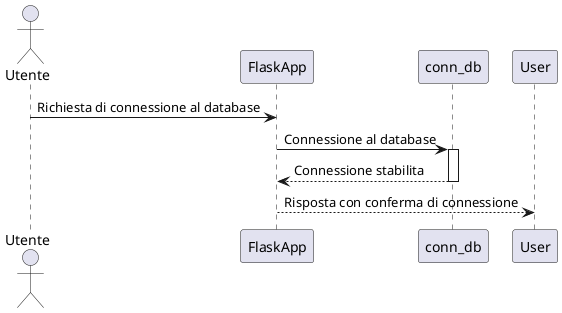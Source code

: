 @startuml
actor Utente
participant FlaskApp
participant conn_db

Utente -> FlaskApp: Richiesta di connessione al database


FlaskApp -> conn_db: Connessione al database
activate conn_db
conn_db --> FlaskApp: Connessione stabilita
deactivate conn_db
FlaskApp --> User: Risposta con conferma di connessione
deactivate FlaskApp
@enduml

